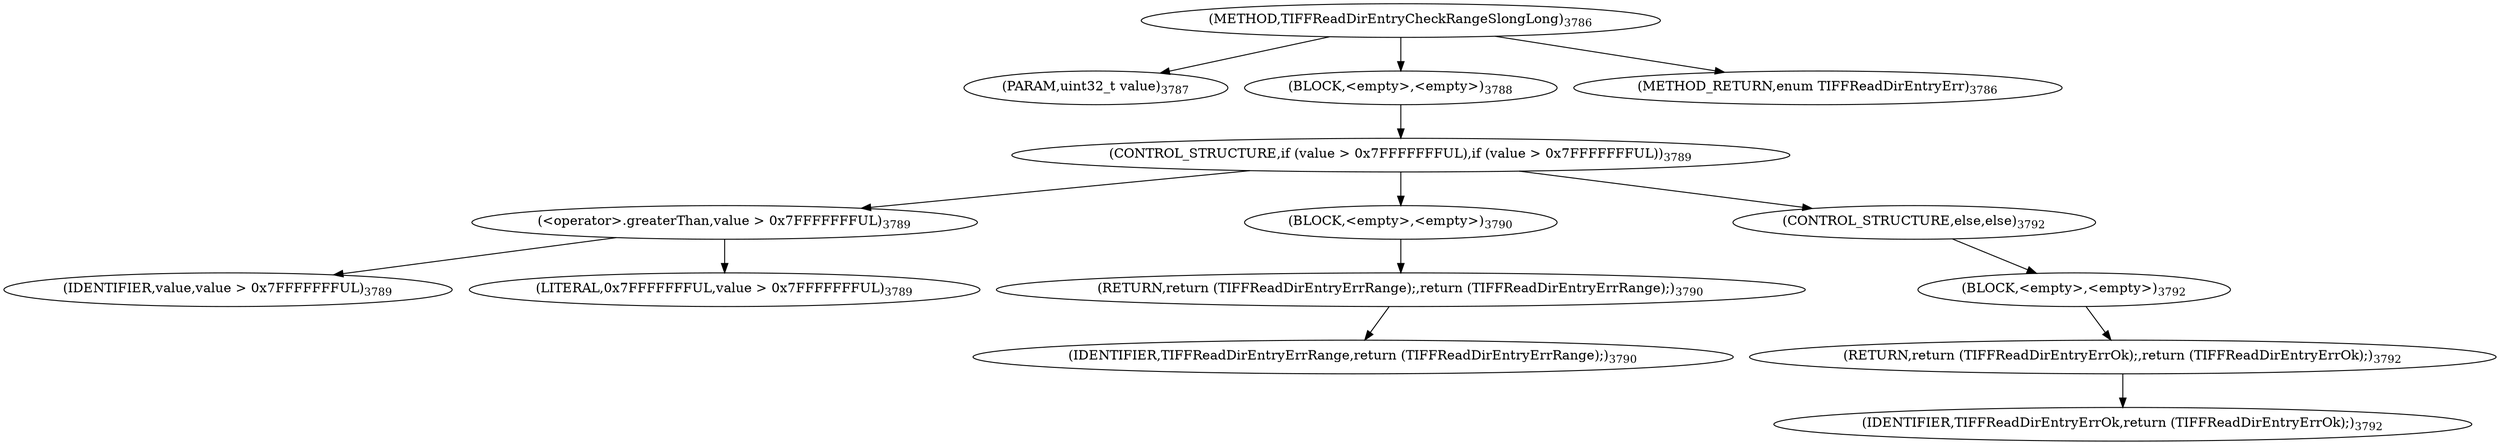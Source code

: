 digraph "TIFFReadDirEntryCheckRangeSlongLong" {  
"87857" [label = <(METHOD,TIFFReadDirEntryCheckRangeSlongLong)<SUB>3786</SUB>> ]
"87858" [label = <(PARAM,uint32_t value)<SUB>3787</SUB>> ]
"87859" [label = <(BLOCK,&lt;empty&gt;,&lt;empty&gt;)<SUB>3788</SUB>> ]
"87860" [label = <(CONTROL_STRUCTURE,if (value &gt; 0x7FFFFFFFUL),if (value &gt; 0x7FFFFFFFUL))<SUB>3789</SUB>> ]
"87861" [label = <(&lt;operator&gt;.greaterThan,value &gt; 0x7FFFFFFFUL)<SUB>3789</SUB>> ]
"87862" [label = <(IDENTIFIER,value,value &gt; 0x7FFFFFFFUL)<SUB>3789</SUB>> ]
"87863" [label = <(LITERAL,0x7FFFFFFFUL,value &gt; 0x7FFFFFFFUL)<SUB>3789</SUB>> ]
"87864" [label = <(BLOCK,&lt;empty&gt;,&lt;empty&gt;)<SUB>3790</SUB>> ]
"87865" [label = <(RETURN,return (TIFFReadDirEntryErrRange);,return (TIFFReadDirEntryErrRange);)<SUB>3790</SUB>> ]
"87866" [label = <(IDENTIFIER,TIFFReadDirEntryErrRange,return (TIFFReadDirEntryErrRange);)<SUB>3790</SUB>> ]
"87867" [label = <(CONTROL_STRUCTURE,else,else)<SUB>3792</SUB>> ]
"87868" [label = <(BLOCK,&lt;empty&gt;,&lt;empty&gt;)<SUB>3792</SUB>> ]
"87869" [label = <(RETURN,return (TIFFReadDirEntryErrOk);,return (TIFFReadDirEntryErrOk);)<SUB>3792</SUB>> ]
"87870" [label = <(IDENTIFIER,TIFFReadDirEntryErrOk,return (TIFFReadDirEntryErrOk);)<SUB>3792</SUB>> ]
"87871" [label = <(METHOD_RETURN,enum TIFFReadDirEntryErr)<SUB>3786</SUB>> ]
  "87857" -> "87858" 
  "87857" -> "87859" 
  "87857" -> "87871" 
  "87859" -> "87860" 
  "87860" -> "87861" 
  "87860" -> "87864" 
  "87860" -> "87867" 
  "87861" -> "87862" 
  "87861" -> "87863" 
  "87864" -> "87865" 
  "87865" -> "87866" 
  "87867" -> "87868" 
  "87868" -> "87869" 
  "87869" -> "87870" 
}
